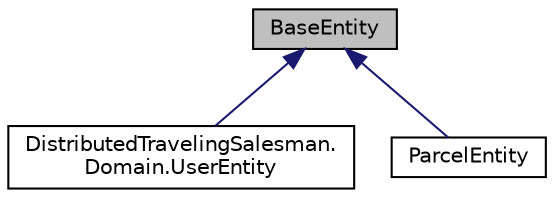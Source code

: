 digraph "BaseEntity"
{
 // INTERACTIVE_SVG=YES
 // LATEX_PDF_SIZE
  edge [fontname="Helvetica",fontsize="10",labelfontname="Helvetica",labelfontsize="10"];
  node [fontname="Helvetica",fontsize="10",shape=record];
  Node1 [label="BaseEntity",height=0.2,width=0.4,color="black", fillcolor="grey75", style="filled", fontcolor="black",tooltip=" "];
  Node1 -> Node2 [dir="back",color="midnightblue",fontsize="10",style="solid",fontname="Helvetica"];
  Node2 [label="DistributedTravelingSalesman.\lDomain.UserEntity",height=0.2,width=0.4,color="black", fillcolor="white", style="filled",URL="$class_distributed_traveling_salesman_1_1_domain_1_1_user_entity.html",tooltip=" "];
  Node1 -> Node3 [dir="back",color="midnightblue",fontsize="10",style="solid",fontname="Helvetica"];
  Node3 [label="ParcelEntity",height=0.2,width=0.4,color="black", fillcolor="white", style="filled",URL="$class_parcel_entity.html",tooltip=" "];
}
